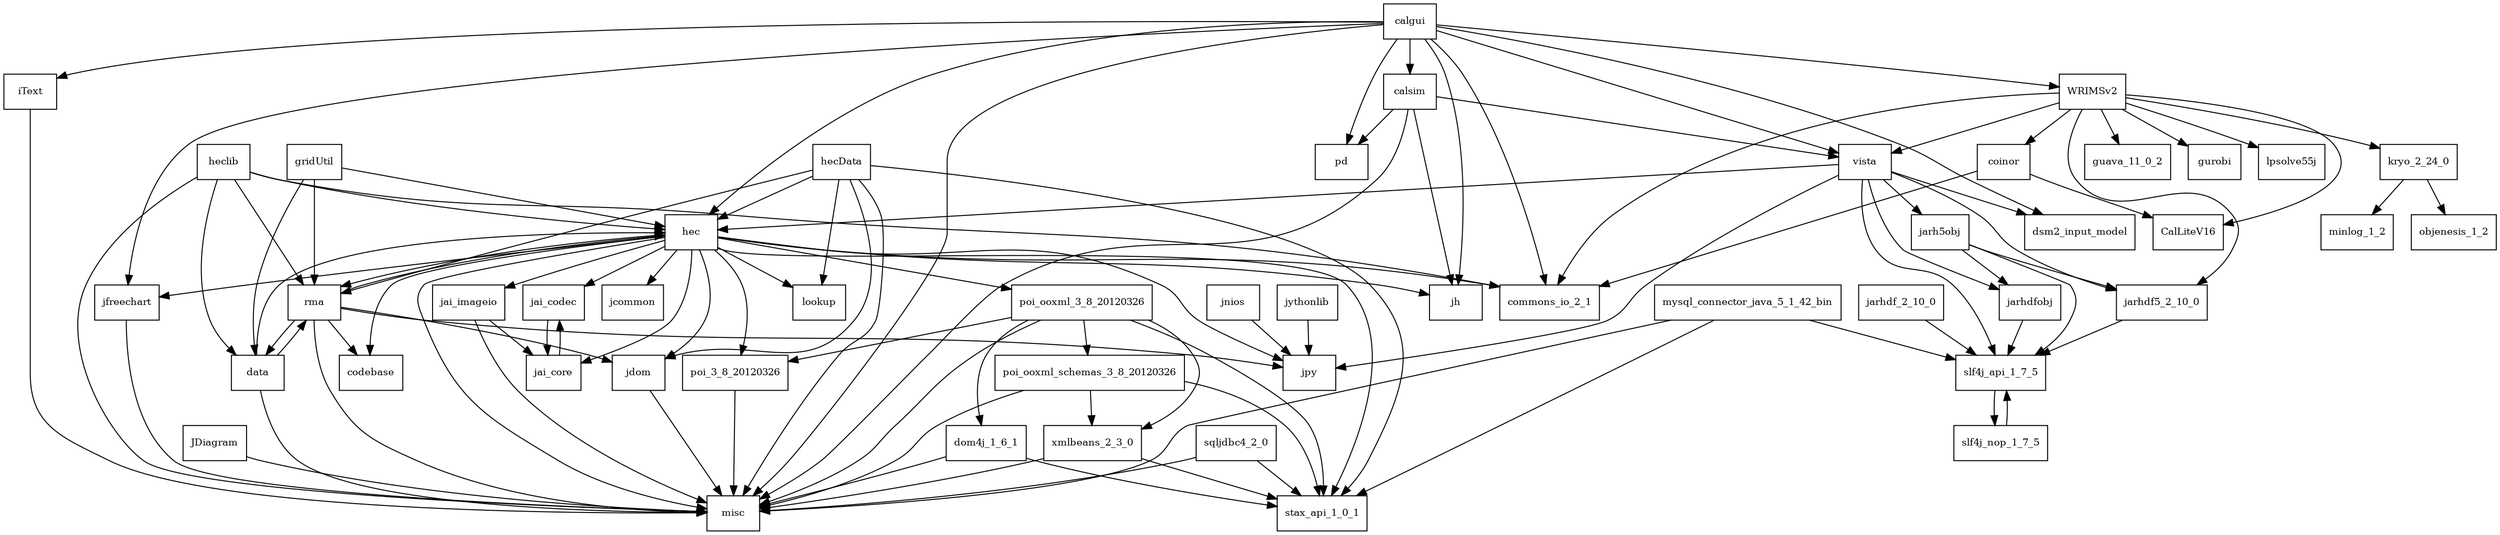 digraph dependencies {
  node [shape = box, fontsize=10.0];
  JDiagram -> misc;
  WRIMSv2 -> CalLiteV16;
  WRIMSv2 -> coinor;
  WRIMSv2 -> commons_io_2_1;
  WRIMSv2 -> guava_11_0_2;
  WRIMSv2 -> gurobi;
  WRIMSv2 -> jarhdf5_2_10_0;
  WRIMSv2 -> kryo_2_24_0;
  WRIMSv2 -> lpsolve55j;
  WRIMSv2 -> vista;
  calgui -> WRIMSv2;
  calgui -> calsim;
  calgui -> commons_io_2_1;
  calgui -> dsm2_input_model;
  calgui -> hec;
  calgui -> iText;
  calgui -> jfreechart;
  calgui -> jh;
  calgui -> misc;
  calgui -> pd;
  calgui -> vista;
  calsim -> jh;
  calsim -> misc;
  calsim -> pd;
  calsim -> vista;
  coinor -> CalLiteV16;
  coinor -> commons_io_2_1;
  data -> hec;
  data -> misc;
  data -> rma;
  dom4j_1_6_1 -> misc;
  dom4j_1_6_1 -> stax_api_1_0_1;
  gridUtil -> data;
  gridUtil -> hec;
  gridUtil -> rma;
  hec -> codebase;
  hec -> commons_io_2_1;
  hec -> jai_codec;
  hec -> jai_core;
  hec -> jai_imageio;
  hec -> jcommon;
  hec -> jdom;
  hec -> jfreechart;
  hec -> jh;
  hec -> jpy;
  hec -> lookup;
  hec -> misc;
  hec -> poi_3_8_20120326;
  hec -> poi_ooxml_3_8_20120326;
  hec -> rma;
  hec -> stax_api_1_0_1;
  hecData -> hec;
  hecData -> jdom;
  hecData -> lookup;
  hecData -> misc;
  hecData -> rma;
  hecData -> stax_api_1_0_1;
  heclib -> commons_io_2_1;
  heclib -> data;
  heclib -> hec;
  heclib -> misc;
  heclib -> rma;
  iText -> misc;
  jai_codec -> jai_core;
  jai_core -> jai_codec;
  jai_imageio -> jai_core;
  jai_imageio -> misc;
  jarh5obj -> jarhdf5_2_10_0;
  jarh5obj -> jarhdfobj;
  jarh5obj -> slf4j_api_1_7_5;
  jarhdf_2_10_0 -> slf4j_api_1_7_5;
  jarhdf5_2_10_0 -> slf4j_api_1_7_5;
  jarhdfobj -> slf4j_api_1_7_5;
  jdom -> misc;
  jfreechart -> misc;
  jnios -> jpy;
  jythonlib -> jpy;
  kryo_2_24_0 -> minlog_1_2;
  kryo_2_24_0 -> objenesis_1_2;
  mysql_connector_java_5_1_42_bin -> misc;
  mysql_connector_java_5_1_42_bin -> slf4j_api_1_7_5;
  mysql_connector_java_5_1_42_bin -> stax_api_1_0_1;
  poi_3_8_20120326 -> misc;
  poi_ooxml_3_8_20120326 -> dom4j_1_6_1;
  poi_ooxml_3_8_20120326 -> misc;
  poi_ooxml_3_8_20120326 -> poi_3_8_20120326;
  poi_ooxml_3_8_20120326 -> poi_ooxml_schemas_3_8_20120326;
  poi_ooxml_3_8_20120326 -> stax_api_1_0_1;
  poi_ooxml_3_8_20120326 -> xmlbeans_2_3_0;
  poi_ooxml_schemas_3_8_20120326 -> misc;
  poi_ooxml_schemas_3_8_20120326 -> stax_api_1_0_1;
  poi_ooxml_schemas_3_8_20120326 -> xmlbeans_2_3_0;
  rma -> codebase;
  rma -> data;
  rma -> hec;
  rma -> jdom;
  rma -> jpy;
  rma -> misc;
  slf4j_api_1_7_5 -> slf4j_nop_1_7_5;
  slf4j_nop_1_7_5 -> slf4j_api_1_7_5;
  sqljdbc4_2_0 -> misc;
  sqljdbc4_2_0 -> stax_api_1_0_1;
  vista -> dsm2_input_model;
  vista -> hec;
  vista -> jarh5obj;
  vista -> jarhdf5_2_10_0;
  vista -> jarhdfobj;
  vista -> jpy;
  vista -> slf4j_api_1_7_5;
  xmlbeans_2_3_0 -> misc;
  xmlbeans_2_3_0 -> stax_api_1_0_1;
}
